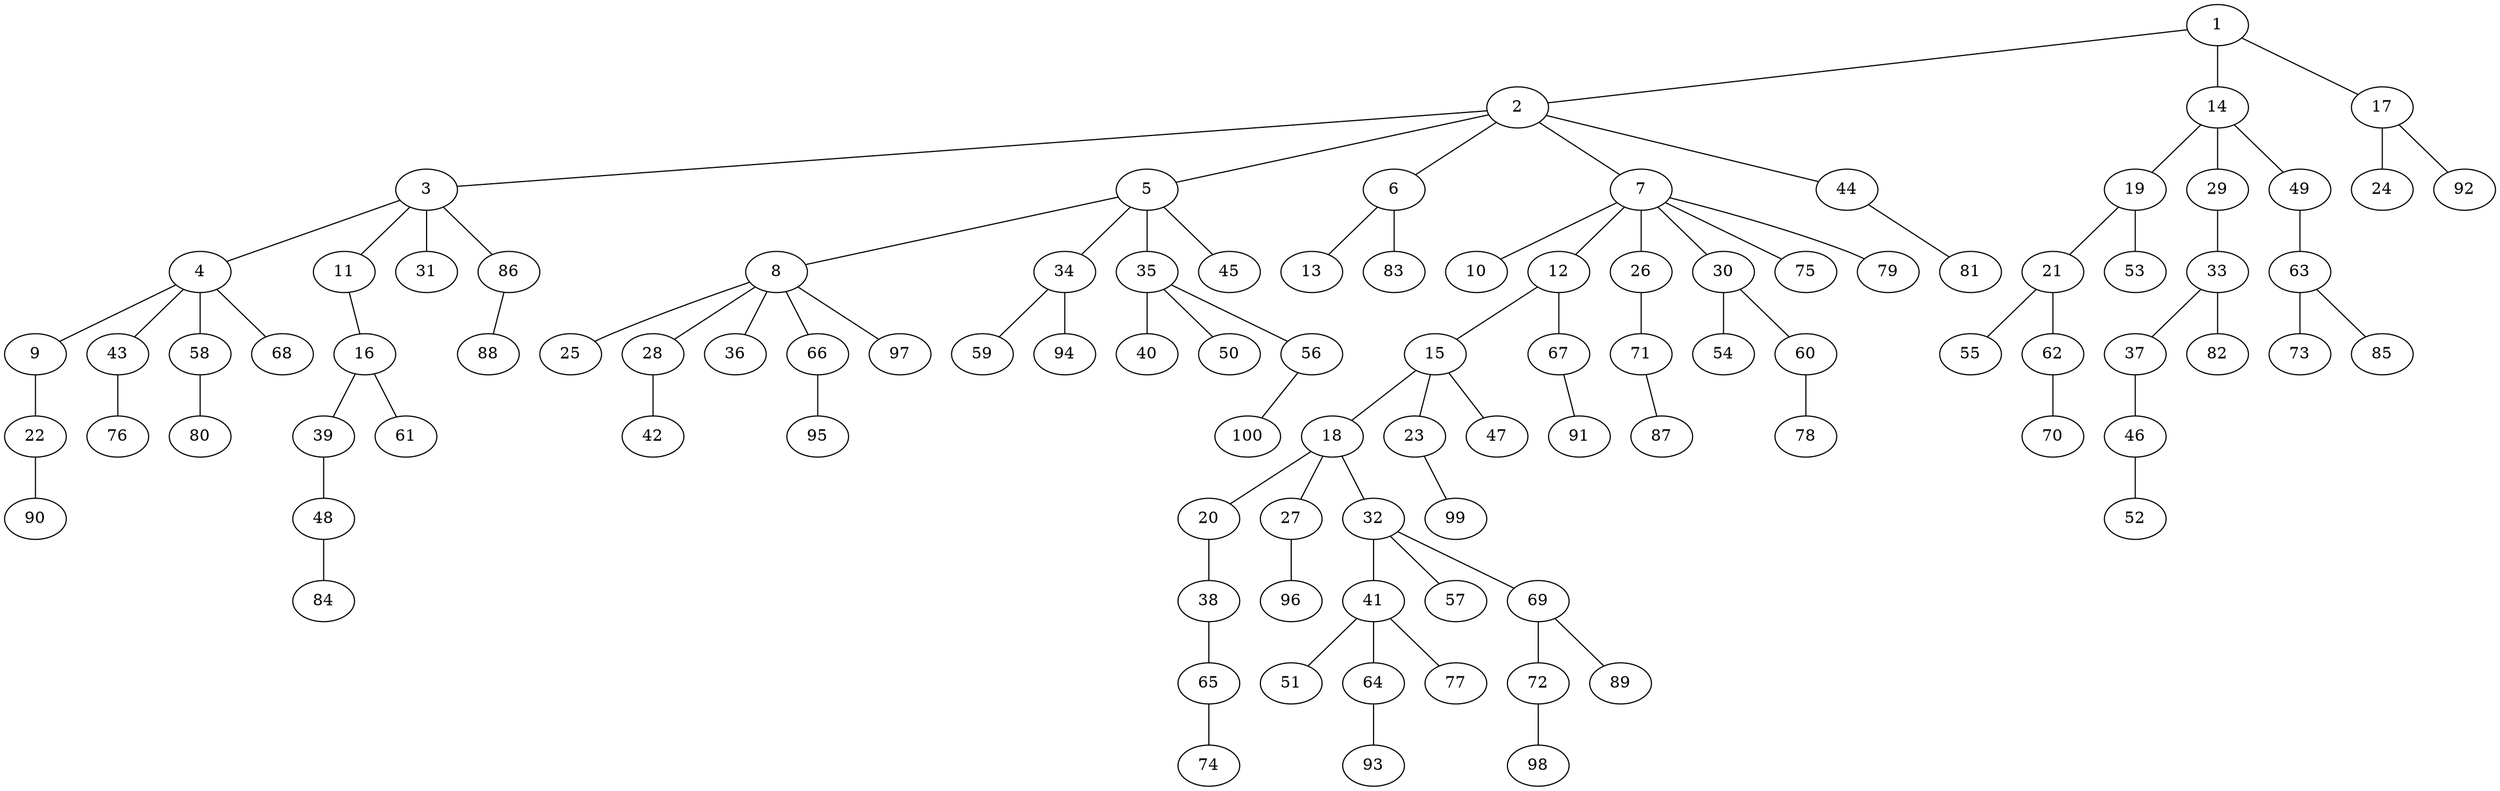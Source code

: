 graph graphname {1--2
1--14
1--17
2--3
2--5
2--6
2--7
2--44
3--4
3--11
3--31
3--86
4--9
4--43
4--58
4--68
5--8
5--34
5--35
5--45
6--13
6--83
7--10
7--12
7--26
7--30
7--75
7--79
8--25
8--28
8--36
8--66
8--97
9--22
11--16
12--15
12--67
14--19
14--29
14--49
15--18
15--23
15--47
16--39
16--61
17--24
17--92
18--20
18--27
18--32
19--21
19--53
20--38
21--55
21--62
22--90
23--99
26--71
27--96
28--42
29--33
30--54
30--60
32--41
32--57
32--69
33--37
33--82
34--59
34--94
35--40
35--50
35--56
37--46
38--65
39--48
41--51
41--64
41--77
43--76
44--81
46--52
48--84
49--63
56--100
58--80
60--78
62--70
63--73
63--85
64--93
65--74
66--95
67--91
69--72
69--89
71--87
72--98
86--88
}
